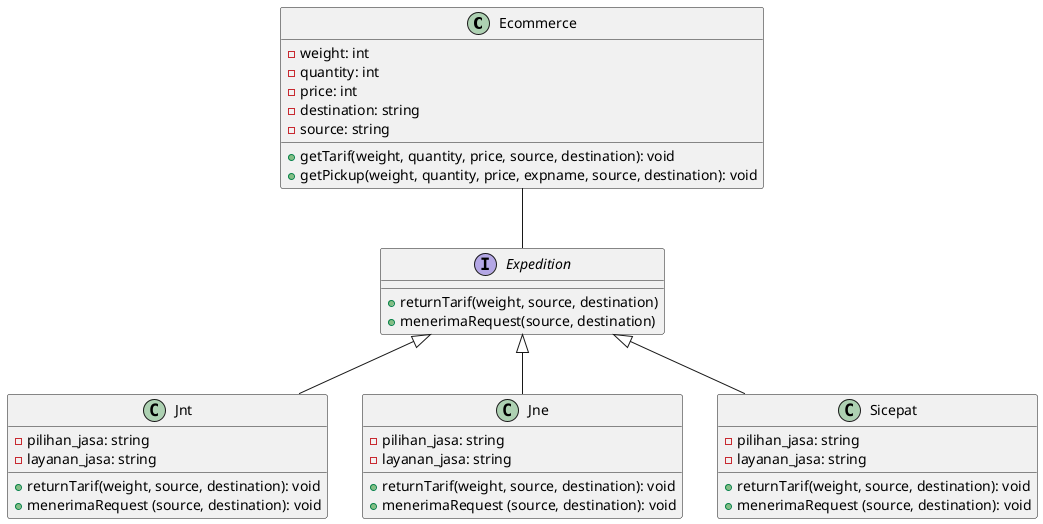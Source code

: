 @startuml Main

Ecommerce --  Expedition
Expedition <|-- Jnt
Expedition <|-- Jne
Expedition <|-- Sicepat
class Ecommerce {
    - weight: int
    - quantity: int
    - price: int
    - destination: string
    - source: string
    + getTarif(weight, quantity, price, source, destination): void
    + getPickup(weight, quantity, price, expname, source, destination): void
}

interface Expedition {
    +returnTarif(weight, source, destination)
    +menerimaRequest(source, destination)
}

class Jne {
    - pilihan_jasa: string
    - layanan_jasa: string
    + returnTarif(weight, source, destination): void
    + menerimaRequest (source, destination): void
}

class Jnt {
    - pilihan_jasa: string
    - layanan_jasa: string
    + returnTarif(weight, source, destination): void
    + menerimaRequest (source, destination): void
}

class Sicepat {
    - pilihan_jasa: string
    - layanan_jasa: string
    + returnTarif(weight, source, destination): void
    + menerimaRequest (source, destination): void
}




@enduml
